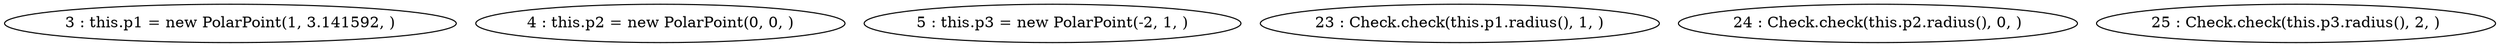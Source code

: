 digraph G {
"3 : this.p1 = new PolarPoint(1, 3.141592, )"
"4 : this.p2 = new PolarPoint(0, 0, )"
"5 : this.p3 = new PolarPoint(-2, 1, )"
"23 : Check.check(this.p1.radius(), 1, )"
"24 : Check.check(this.p2.radius(), 0, )"
"25 : Check.check(this.p3.radius(), 2, )"
}